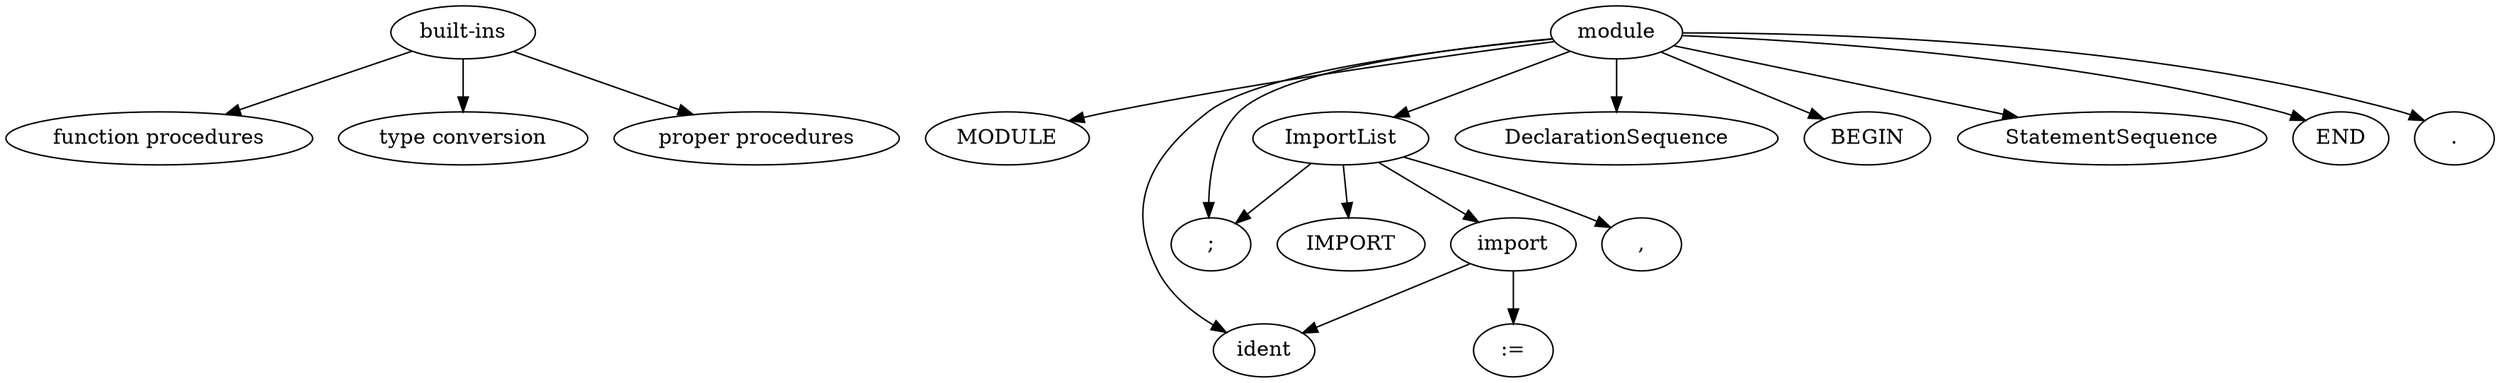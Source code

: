 # this is the syntax graph of the Oberon programming language,
# as defined in https://people.inf.ethz.ch/wirth/Oberon/Oberon07.Report.pdf
#
# this can be easily rendered with the `dot` command on linux systems
# (`dot` is shipped in the graphviz package on ArchLinux)
#
#       ```bash
#       dot -Tpng oberon.dot > oberon.png
#       feh oberon.png
#       ```

digraph module {
    "built-ins" -> "function procedures";
    "built-ins" -> "type conversion";
    "built-ins" -> "proper procedures";

    module -> MODULE;
    module -> ident;
    module -> ";";
    module -> ImportList;
    module -> DeclarationSequence;
    module -> BEGIN;
    module -> StatementSequence;
    module -> END;
    module -> ".";

    ImportList -> IMPORT;
    ImportList -> import;
    ImportList -> ",";
    ImportList -> ";";

    import -> ident;
    import -> ":=";
}
